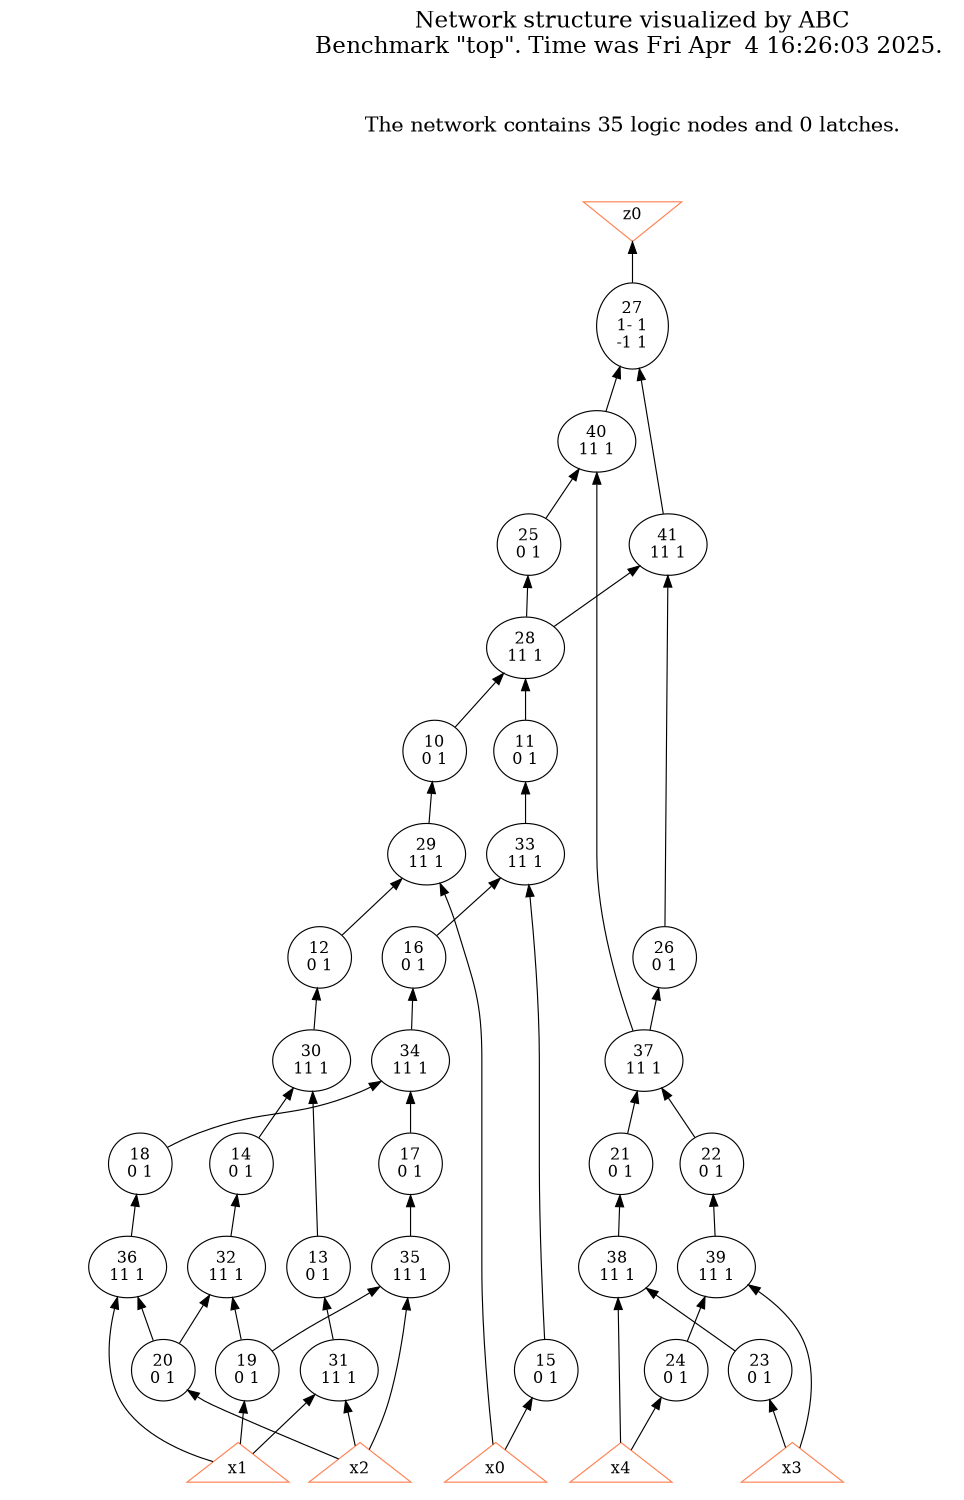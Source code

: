 # Network structure generated by ABC

digraph network {
size = "7.5,10";
center = true;
edge [dir = back];

{
  node [shape = plaintext];
  edge [style = invis];
  LevelTitle1 [label=""];
  LevelTitle2 [label=""];
  Level12 [label = ""];
  Level11 [label = ""];
  Level10 [label = ""];
  Level9 [label = ""];
  Level8 [label = ""];
  Level7 [label = ""];
  Level6 [label = ""];
  Level5 [label = ""];
  Level4 [label = ""];
  Level3 [label = ""];
  Level2 [label = ""];
  Level1 [label = ""];
  Level0 [label = ""];
  LevelTitle1 ->  LevelTitle2 ->  Level12 ->  Level11 ->  Level10 ->  Level9 ->  Level8 ->  Level7 ->  Level6 ->  Level5 ->  Level4 ->  Level3 ->  Level2 ->  Level1 ->  Level0;
}

{
  rank = same;
  LevelTitle1;
  title1 [shape=plaintext,
          fontsize=20,
          fontname = "Times-Roman",
          label="Network structure visualized by ABC\nBenchmark \"top\". Time was Fri Apr  4 16:26:03 2025. "
         ];
}

{
  rank = same;
  LevelTitle2;
  title2 [shape=plaintext,
          fontsize=18,
          fontname = "Times-Roman",
          label="The network contains 35 logic nodes and 0 latches.\n"
         ];
}

{
  rank = same;
  Level12;
  Node6 [label = "z0", shape = invtriangle, color = coral, fillcolor = coral];
}

{
  rank = same;
  Level11;
  Node27 [label = "27\n1- 1\n-1 1", shape = ellipse];
}

{
  rank = same;
  Level10;
  Node40 [label = "40\n11 1", shape = ellipse];
}

{
  rank = same;
  Level9;
  Node25 [label = "25\n0 1", shape = ellipse];
  Node41 [label = "41\n11 1", shape = ellipse];
}

{
  rank = same;
  Level8;
  Node28 [label = "28\n11 1", shape = ellipse];
}

{
  rank = same;
  Level7;
  Node10 [label = "10\n0 1", shape = ellipse];
  Node11 [label = "11\n0 1", shape = ellipse];
}

{
  rank = same;
  Level6;
  Node29 [label = "29\n11 1", shape = ellipse];
  Node33 [label = "33\n11 1", shape = ellipse];
}

{
  rank = same;
  Level5;
  Node12 [label = "12\n0 1", shape = ellipse];
  Node16 [label = "16\n0 1", shape = ellipse];
  Node26 [label = "26\n0 1", shape = ellipse];
}

{
  rank = same;
  Level4;
  Node30 [label = "30\n11 1", shape = ellipse];
  Node34 [label = "34\n11 1", shape = ellipse];
  Node37 [label = "37\n11 1", shape = ellipse];
}

{
  rank = same;
  Level3;
  Node14 [label = "14\n0 1", shape = ellipse];
  Node17 [label = "17\n0 1", shape = ellipse];
  Node18 [label = "18\n0 1", shape = ellipse];
  Node21 [label = "21\n0 1", shape = ellipse];
  Node22 [label = "22\n0 1", shape = ellipse];
}

{
  rank = same;
  Level2;
  Node13 [label = "13\n0 1", shape = ellipse];
  Node32 [label = "32\n11 1", shape = ellipse];
  Node35 [label = "35\n11 1", shape = ellipse];
  Node36 [label = "36\n11 1", shape = ellipse];
  Node38 [label = "38\n11 1", shape = ellipse];
  Node39 [label = "39\n11 1", shape = ellipse];
}

{
  rank = same;
  Level1;
  Node15 [label = "15\n0 1", shape = ellipse];
  Node19 [label = "19\n0 1", shape = ellipse];
  Node20 [label = "20\n0 1", shape = ellipse];
  Node23 [label = "23\n0 1", shape = ellipse];
  Node24 [label = "24\n0 1", shape = ellipse];
  Node31 [label = "31\n11 1", shape = ellipse];
}

{
  rank = same;
  Level0;
  Node1 [label = "x0", shape = triangle, color = coral, fillcolor = coral];
  Node2 [label = "x1", shape = triangle, color = coral, fillcolor = coral];
  Node3 [label = "x2", shape = triangle, color = coral, fillcolor = coral];
  Node4 [label = "x3", shape = triangle, color = coral, fillcolor = coral];
  Node5 [label = "x4", shape = triangle, color = coral, fillcolor = coral];
}

title1 -> title2 [style = invis];
title2 -> Node6 [style = invis];
Node6 -> Node27 [style = solid];
Node10 -> Node29 [style = solid];
Node11 -> Node33 [style = solid];
Node12 -> Node30 [style = solid];
Node13 -> Node31 [style = solid];
Node14 -> Node32 [style = solid];
Node15 -> Node1 [style = solid];
Node16 -> Node34 [style = solid];
Node17 -> Node35 [style = solid];
Node18 -> Node36 [style = solid];
Node19 -> Node2 [style = solid];
Node20 -> Node3 [style = solid];
Node21 -> Node38 [style = solid];
Node22 -> Node39 [style = solid];
Node23 -> Node4 [style = solid];
Node24 -> Node5 [style = solid];
Node25 -> Node28 [style = solid];
Node26 -> Node37 [style = solid];
Node27 -> Node40 [style = solid];
Node27 -> Node41 [style = solid];
Node28 -> Node10 [style = solid];
Node28 -> Node11 [style = solid];
Node29 -> Node12 [style = solid];
Node29 -> Node1 [style = solid];
Node30 -> Node13 [style = solid];
Node30 -> Node14 [style = solid];
Node31 -> Node2 [style = solid];
Node31 -> Node3 [style = solid];
Node32 -> Node19 [style = solid];
Node32 -> Node20 [style = solid];
Node33 -> Node15 [style = solid];
Node33 -> Node16 [style = solid];
Node34 -> Node17 [style = solid];
Node34 -> Node18 [style = solid];
Node35 -> Node19 [style = solid];
Node35 -> Node3 [style = solid];
Node36 -> Node20 [style = solid];
Node36 -> Node2 [style = solid];
Node37 -> Node21 [style = solid];
Node37 -> Node22 [style = solid];
Node38 -> Node23 [style = solid];
Node38 -> Node5 [style = solid];
Node39 -> Node24 [style = solid];
Node39 -> Node4 [style = solid];
Node40 -> Node25 [style = solid];
Node40 -> Node37 [style = solid];
Node41 -> Node26 [style = solid];
Node41 -> Node28 [style = solid];
}

